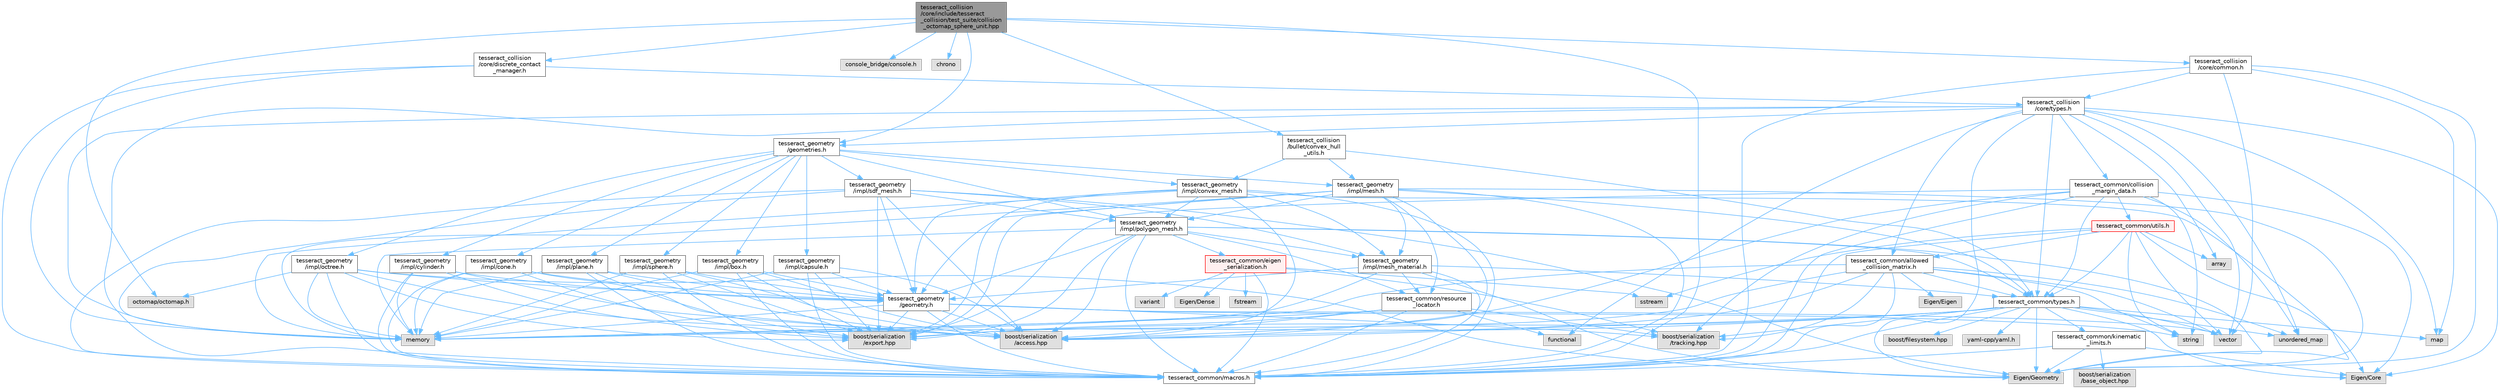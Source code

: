 digraph "tesseract_collision/core/include/tesseract_collision/test_suite/collision_octomap_sphere_unit.hpp"
{
 // LATEX_PDF_SIZE
  bgcolor="transparent";
  edge [fontname=Helvetica,fontsize=10,labelfontname=Helvetica,labelfontsize=10];
  node [fontname=Helvetica,fontsize=10,shape=box,height=0.2,width=0.4];
  Node1 [label="tesseract_collision\l/core/include/tesseract\l_collision/test_suite/collision\l_octomap_sphere_unit.hpp",height=0.2,width=0.4,color="gray40", fillcolor="grey60", style="filled", fontcolor="black",tooltip=" "];
  Node1 -> Node2 [color="steelblue1",style="solid"];
  Node2 [label="tesseract_common/macros.h",height=0.2,width=0.4,color="grey40", fillcolor="white", style="filled",URL="$de/d3c/macros_8h.html",tooltip="Common Tesseract Macros."];
  Node1 -> Node3 [color="steelblue1",style="solid"];
  Node3 [label="octomap/octomap.h",height=0.2,width=0.4,color="grey60", fillcolor="#E0E0E0", style="filled",tooltip=" "];
  Node1 -> Node4 [color="steelblue1",style="solid"];
  Node4 [label="console_bridge/console.h",height=0.2,width=0.4,color="grey60", fillcolor="#E0E0E0", style="filled",tooltip=" "];
  Node1 -> Node5 [color="steelblue1",style="solid"];
  Node5 [label="chrono",height=0.2,width=0.4,color="grey60", fillcolor="#E0E0E0", style="filled",tooltip=" "];
  Node1 -> Node6 [color="steelblue1",style="solid"];
  Node6 [label="tesseract_collision\l/bullet/convex_hull\l_utils.h",height=0.2,width=0.4,color="grey40", fillcolor="white", style="filled",URL="$d0/d01/convex__hull__utils_8h.html",tooltip="This is a collection of common methods."];
  Node6 -> Node7 [color="steelblue1",style="solid"];
  Node7 [label="tesseract_common/types.h",height=0.2,width=0.4,color="grey40", fillcolor="white", style="filled",URL="$dd/ddb/tesseract__common_2include_2tesseract__common_2types_8h.html",tooltip="Common Tesseract Types."];
  Node7 -> Node2 [color="steelblue1",style="solid"];
  Node7 -> Node8 [color="steelblue1",style="solid"];
  Node8 [label="boost/serialization\l/access.hpp",height=0.2,width=0.4,color="grey60", fillcolor="#E0E0E0", style="filled",tooltip=" "];
  Node7 -> Node9 [color="steelblue1",style="solid"];
  Node9 [label="Eigen/Core",height=0.2,width=0.4,color="grey60", fillcolor="#E0E0E0", style="filled",tooltip=" "];
  Node7 -> Node10 [color="steelblue1",style="solid"];
  Node10 [label="Eigen/Geometry",height=0.2,width=0.4,color="grey60", fillcolor="#E0E0E0", style="filled",tooltip=" "];
  Node7 -> Node11 [color="steelblue1",style="solid"];
  Node11 [label="vector",height=0.2,width=0.4,color="grey60", fillcolor="#E0E0E0", style="filled",tooltip=" "];
  Node7 -> Node12 [color="steelblue1",style="solid"];
  Node12 [label="memory",height=0.2,width=0.4,color="grey60", fillcolor="#E0E0E0", style="filled",tooltip=" "];
  Node7 -> Node13 [color="steelblue1",style="solid"];
  Node13 [label="map",height=0.2,width=0.4,color="grey60", fillcolor="#E0E0E0", style="filled",tooltip=" "];
  Node7 -> Node14 [color="steelblue1",style="solid"];
  Node14 [label="unordered_map",height=0.2,width=0.4,color="grey60", fillcolor="#E0E0E0", style="filled",tooltip=" "];
  Node7 -> Node15 [color="steelblue1",style="solid"];
  Node15 [label="boost/filesystem.hpp",height=0.2,width=0.4,color="grey60", fillcolor="#E0E0E0", style="filled",tooltip=" "];
  Node7 -> Node16 [color="steelblue1",style="solid"];
  Node16 [label="yaml-cpp/yaml.h",height=0.2,width=0.4,color="grey60", fillcolor="#E0E0E0", style="filled",tooltip=" "];
  Node7 -> Node17 [color="steelblue1",style="solid"];
  Node17 [label="tesseract_common/kinematic\l_limits.h",height=0.2,width=0.4,color="grey40", fillcolor="white", style="filled",URL="$d9/dc2/kinematic__limits_8h.html",tooltip="Common Tesseract Kinematic Limits and Related Utility Functions."];
  Node17 -> Node2 [color="steelblue1",style="solid"];
  Node17 -> Node9 [color="steelblue1",style="solid"];
  Node17 -> Node10 [color="steelblue1",style="solid"];
  Node17 -> Node18 [color="steelblue1",style="solid"];
  Node18 [label="boost/serialization\l/base_object.hpp",height=0.2,width=0.4,color="grey60", fillcolor="#E0E0E0", style="filled",tooltip=" "];
  Node7 -> Node19 [color="steelblue1",style="solid"];
  Node19 [label="boost/serialization\l/export.hpp",height=0.2,width=0.4,color="grey60", fillcolor="#E0E0E0", style="filled",tooltip=" "];
  Node7 -> Node20 [color="steelblue1",style="solid"];
  Node20 [label="boost/serialization\l/tracking.hpp",height=0.2,width=0.4,color="grey60", fillcolor="#E0E0E0", style="filled",tooltip=" "];
  Node6 -> Node21 [color="steelblue1",style="solid"];
  Node21 [label="tesseract_geometry\l/impl/mesh.h",height=0.2,width=0.4,color="grey40", fillcolor="white", style="filled",URL="$d5/d93/tesseract__geometry_2include_2tesseract__geometry_2impl_2mesh_8h.html",tooltip="Tesseract Mesh Geometry."];
  Node21 -> Node2 [color="steelblue1",style="solid"];
  Node21 -> Node22 [color="steelblue1",style="solid"];
  Node22 [label="tesseract_common/resource\l_locator.h",height=0.2,width=0.4,color="grey40", fillcolor="white", style="filled",URL="$d3/d95/resource__locator_8h.html",tooltip="Locate and retrieve resource data."];
  Node22 -> Node2 [color="steelblue1",style="solid"];
  Node22 -> Node8 [color="steelblue1",style="solid"];
  Node22 -> Node23 [color="steelblue1",style="solid"];
  Node23 [label="functional",height=0.2,width=0.4,color="grey60", fillcolor="#E0E0E0", style="filled",tooltip=" "];
  Node22 -> Node12 [color="steelblue1",style="solid"];
  Node22 -> Node19 [color="steelblue1",style="solid"];
  Node22 -> Node20 [color="steelblue1",style="solid"];
  Node21 -> Node8 [color="steelblue1",style="solid"];
  Node21 -> Node19 [color="steelblue1",style="solid"];
  Node21 -> Node10 [color="steelblue1",style="solid"];
  Node21 -> Node12 [color="steelblue1",style="solid"];
  Node21 -> Node7 [color="steelblue1",style="solid"];
  Node21 -> Node24 [color="steelblue1",style="solid"];
  Node24 [label="tesseract_geometry\l/geometry.h",height=0.2,width=0.4,color="grey40", fillcolor="white", style="filled",URL="$d0/da6/tesseract__geometry_2include_2tesseract__geometry_2geometry_8h.html",tooltip="Tesseract Geometries."];
  Node24 -> Node2 [color="steelblue1",style="solid"];
  Node24 -> Node8 [color="steelblue1",style="solid"];
  Node24 -> Node19 [color="steelblue1",style="solid"];
  Node24 -> Node12 [color="steelblue1",style="solid"];
  Node24 -> Node25 [color="steelblue1",style="solid"];
  Node25 [label="string",height=0.2,width=0.4,color="grey60", fillcolor="#E0E0E0", style="filled",tooltip=" "];
  Node24 -> Node11 [color="steelblue1",style="solid"];
  Node24 -> Node20 [color="steelblue1",style="solid"];
  Node21 -> Node26 [color="steelblue1",style="solid"];
  Node26 [label="tesseract_geometry\l/impl/mesh_material.h",height=0.2,width=0.4,color="grey40", fillcolor="white", style="filled",URL="$df/d8e/mesh__material_8h.html",tooltip="Tesseract Mesh Material read from a mesh file."];
  Node26 -> Node2 [color="steelblue1",style="solid"];
  Node26 -> Node22 [color="steelblue1",style="solid"];
  Node26 -> Node10 [color="steelblue1",style="solid"];
  Node26 -> Node12 [color="steelblue1",style="solid"];
  Node26 -> Node24 [color="steelblue1",style="solid"];
  Node26 -> Node7 [color="steelblue1",style="solid"];
  Node21 -> Node27 [color="steelblue1",style="solid"];
  Node27 [label="tesseract_geometry\l/impl/polygon_mesh.h",height=0.2,width=0.4,color="grey40", fillcolor="white", style="filled",URL="$d2/deb/polygon__mesh_8h.html",tooltip="Tesseract Polygon Mesh Geometry."];
  Node27 -> Node2 [color="steelblue1",style="solid"];
  Node27 -> Node8 [color="steelblue1",style="solid"];
  Node27 -> Node19 [color="steelblue1",style="solid"];
  Node27 -> Node10 [color="steelblue1",style="solid"];
  Node27 -> Node12 [color="steelblue1",style="solid"];
  Node27 -> Node28 [color="steelblue1",style="solid"];
  Node28 [label="tesseract_common/eigen\l_serialization.h",height=0.2,width=0.4,color="red", fillcolor="#FFF0F0", style="filled",URL="$d1/df1/eigen__serialization_8h.html",tooltip=" "];
  Node28 -> Node2 [color="steelblue1",style="solid"];
  Node28 -> Node29 [color="steelblue1",style="solid"];
  Node29 [label="variant",height=0.2,width=0.4,color="grey60", fillcolor="#E0E0E0", style="filled",tooltip=" "];
  Node28 -> Node30 [color="steelblue1",style="solid"];
  Node30 [label="Eigen/Dense",height=0.2,width=0.4,color="grey60", fillcolor="#E0E0E0", style="filled",tooltip=" "];
  Node28 -> Node31 [color="steelblue1",style="solid"];
  Node31 [label="fstream",height=0.2,width=0.4,color="grey60", fillcolor="#E0E0E0", style="filled",tooltip=" "];
  Node28 -> Node32 [color="steelblue1",style="solid"];
  Node32 [label="sstream",height=0.2,width=0.4,color="grey60", fillcolor="#E0E0E0", style="filled",tooltip=" "];
  Node28 -> Node20 [color="steelblue1",style="solid"];
  Node27 -> Node7 [color="steelblue1",style="solid"];
  Node27 -> Node22 [color="steelblue1",style="solid"];
  Node27 -> Node24 [color="steelblue1",style="solid"];
  Node27 -> Node26 [color="steelblue1",style="solid"];
  Node6 -> Node38 [color="steelblue1",style="solid"];
  Node38 [label="tesseract_geometry\l/impl/convex_mesh.h",height=0.2,width=0.4,color="grey40", fillcolor="white", style="filled",URL="$de/dd2/tesseract__geometry_2include_2tesseract__geometry_2impl_2convex__mesh_8h.html",tooltip="Tesseract Convex Mesh Geometry."];
  Node38 -> Node2 [color="steelblue1",style="solid"];
  Node38 -> Node8 [color="steelblue1",style="solid"];
  Node38 -> Node19 [color="steelblue1",style="solid"];
  Node38 -> Node10 [color="steelblue1",style="solid"];
  Node38 -> Node12 [color="steelblue1",style="solid"];
  Node38 -> Node24 [color="steelblue1",style="solid"];
  Node38 -> Node26 [color="steelblue1",style="solid"];
  Node38 -> Node27 [color="steelblue1",style="solid"];
  Node1 -> Node39 [color="steelblue1",style="solid"];
  Node39 [label="tesseract_collision\l/core/discrete_contact\l_manager.h",height=0.2,width=0.4,color="grey40", fillcolor="white", style="filled",URL="$db/d35/discrete__contact__manager_8h.html",tooltip="This is the discrete contact manager base class."];
  Node39 -> Node2 [color="steelblue1",style="solid"];
  Node39 -> Node12 [color="steelblue1",style="solid"];
  Node39 -> Node40 [color="steelblue1",style="solid"];
  Node40 [label="tesseract_collision\l/core/types.h",height=0.2,width=0.4,color="grey40", fillcolor="white", style="filled",URL="$d3/db3/tesseract__collision_2core_2include_2tesseract__collision_2core_2types_8h.html",tooltip="Tesseracts Collision Common Types."];
  Node40 -> Node2 [color="steelblue1",style="solid"];
  Node40 -> Node9 [color="steelblue1",style="solid"];
  Node40 -> Node10 [color="steelblue1",style="solid"];
  Node40 -> Node11 [color="steelblue1",style="solid"];
  Node40 -> Node12 [color="steelblue1",style="solid"];
  Node40 -> Node13 [color="steelblue1",style="solid"];
  Node40 -> Node41 [color="steelblue1",style="solid"];
  Node41 [label="array",height=0.2,width=0.4,color="grey60", fillcolor="#E0E0E0", style="filled",tooltip=" "];
  Node40 -> Node14 [color="steelblue1",style="solid"];
  Node40 -> Node23 [color="steelblue1",style="solid"];
  Node40 -> Node42 [color="steelblue1",style="solid"];
  Node42 [label="tesseract_geometry\l/geometries.h",height=0.2,width=0.4,color="grey40", fillcolor="white", style="filled",URL="$d4/ddb/geometries_8h.html",tooltip="Tesseract Geometries."];
  Node42 -> Node43 [color="steelblue1",style="solid"];
  Node43 [label="tesseract_geometry\l/impl/box.h",height=0.2,width=0.4,color="grey40", fillcolor="white", style="filled",URL="$df/d9e/tesseract__geometry_2include_2tesseract__geometry_2impl_2box_8h.html",tooltip="Tesseract Box Geometry."];
  Node43 -> Node2 [color="steelblue1",style="solid"];
  Node43 -> Node8 [color="steelblue1",style="solid"];
  Node43 -> Node19 [color="steelblue1",style="solid"];
  Node43 -> Node12 [color="steelblue1",style="solid"];
  Node43 -> Node24 [color="steelblue1",style="solid"];
  Node42 -> Node44 [color="steelblue1",style="solid"];
  Node44 [label="tesseract_geometry\l/impl/capsule.h",height=0.2,width=0.4,color="grey40", fillcolor="white", style="filled",URL="$d8/d2b/tesseract__geometry_2include_2tesseract__geometry_2impl_2capsule_8h.html",tooltip="Tesseract Capsule Geometry."];
  Node44 -> Node2 [color="steelblue1",style="solid"];
  Node44 -> Node8 [color="steelblue1",style="solid"];
  Node44 -> Node19 [color="steelblue1",style="solid"];
  Node44 -> Node12 [color="steelblue1",style="solid"];
  Node44 -> Node24 [color="steelblue1",style="solid"];
  Node42 -> Node45 [color="steelblue1",style="solid"];
  Node45 [label="tesseract_geometry\l/impl/cone.h",height=0.2,width=0.4,color="grey40", fillcolor="white", style="filled",URL="$dc/df2/tesseract__geometry_2include_2tesseract__geometry_2impl_2cone_8h.html",tooltip="Tesseract Cone Geometry."];
  Node45 -> Node2 [color="steelblue1",style="solid"];
  Node45 -> Node8 [color="steelblue1",style="solid"];
  Node45 -> Node19 [color="steelblue1",style="solid"];
  Node45 -> Node12 [color="steelblue1",style="solid"];
  Node45 -> Node24 [color="steelblue1",style="solid"];
  Node42 -> Node38 [color="steelblue1",style="solid"];
  Node42 -> Node46 [color="steelblue1",style="solid"];
  Node46 [label="tesseract_geometry\l/impl/cylinder.h",height=0.2,width=0.4,color="grey40", fillcolor="white", style="filled",URL="$d8/d3b/tesseract__geometry_2include_2tesseract__geometry_2impl_2cylinder_8h.html",tooltip="Tesseract Cylinder Geometry."];
  Node46 -> Node2 [color="steelblue1",style="solid"];
  Node46 -> Node8 [color="steelblue1",style="solid"];
  Node46 -> Node19 [color="steelblue1",style="solid"];
  Node46 -> Node12 [color="steelblue1",style="solid"];
  Node46 -> Node24 [color="steelblue1",style="solid"];
  Node42 -> Node21 [color="steelblue1",style="solid"];
  Node42 -> Node47 [color="steelblue1",style="solid"];
  Node47 [label="tesseract_geometry\l/impl/octree.h",height=0.2,width=0.4,color="grey40", fillcolor="white", style="filled",URL="$df/d5e/tesseract__geometry_2include_2tesseract__geometry_2impl_2octree_8h.html",tooltip="Tesseract Octree Geometry."];
  Node47 -> Node2 [color="steelblue1",style="solid"];
  Node47 -> Node8 [color="steelblue1",style="solid"];
  Node47 -> Node19 [color="steelblue1",style="solid"];
  Node47 -> Node10 [color="steelblue1",style="solid"];
  Node47 -> Node12 [color="steelblue1",style="solid"];
  Node47 -> Node3 [color="steelblue1",style="solid"];
  Node47 -> Node24 [color="steelblue1",style="solid"];
  Node42 -> Node48 [color="steelblue1",style="solid"];
  Node48 [label="tesseract_geometry\l/impl/plane.h",height=0.2,width=0.4,color="grey40", fillcolor="white", style="filled",URL="$db/d8b/plane_8h.html",tooltip="Tesseract Plane Geometry."];
  Node48 -> Node2 [color="steelblue1",style="solid"];
  Node48 -> Node8 [color="steelblue1",style="solid"];
  Node48 -> Node19 [color="steelblue1",style="solid"];
  Node48 -> Node12 [color="steelblue1",style="solid"];
  Node48 -> Node24 [color="steelblue1",style="solid"];
  Node42 -> Node27 [color="steelblue1",style="solid"];
  Node42 -> Node49 [color="steelblue1",style="solid"];
  Node49 [label="tesseract_geometry\l/impl/sdf_mesh.h",height=0.2,width=0.4,color="grey40", fillcolor="white", style="filled",URL="$d2/d17/tesseract__geometry_2include_2tesseract__geometry_2impl_2sdf__mesh_8h.html",tooltip="Tesseract SDF Mesh Geometry."];
  Node49 -> Node2 [color="steelblue1",style="solid"];
  Node49 -> Node8 [color="steelblue1",style="solid"];
  Node49 -> Node19 [color="steelblue1",style="solid"];
  Node49 -> Node10 [color="steelblue1",style="solid"];
  Node49 -> Node12 [color="steelblue1",style="solid"];
  Node49 -> Node24 [color="steelblue1",style="solid"];
  Node49 -> Node26 [color="steelblue1",style="solid"];
  Node49 -> Node27 [color="steelblue1",style="solid"];
  Node42 -> Node50 [color="steelblue1",style="solid"];
  Node50 [label="tesseract_geometry\l/impl/sphere.h",height=0.2,width=0.4,color="grey40", fillcolor="white", style="filled",URL="$d8/db6/tesseract__geometry_2include_2tesseract__geometry_2impl_2sphere_8h.html",tooltip="Tesseract Sphere Geometry."];
  Node50 -> Node2 [color="steelblue1",style="solid"];
  Node50 -> Node8 [color="steelblue1",style="solid"];
  Node50 -> Node19 [color="steelblue1",style="solid"];
  Node50 -> Node12 [color="steelblue1",style="solid"];
  Node50 -> Node24 [color="steelblue1",style="solid"];
  Node40 -> Node7 [color="steelblue1",style="solid"];
  Node40 -> Node51 [color="steelblue1",style="solid"];
  Node51 [label="tesseract_common/collision\l_margin_data.h",height=0.2,width=0.4,color="grey40", fillcolor="white", style="filled",URL="$d4/da8/collision__margin__data_8h.html",tooltip="This is used to store collision margin information."];
  Node51 -> Node2 [color="steelblue1",style="solid"];
  Node51 -> Node8 [color="steelblue1",style="solid"];
  Node51 -> Node9 [color="steelblue1",style="solid"];
  Node51 -> Node25 [color="steelblue1",style="solid"];
  Node51 -> Node14 [color="steelblue1",style="solid"];
  Node51 -> Node7 [color="steelblue1",style="solid"];
  Node51 -> Node52 [color="steelblue1",style="solid"];
  Node52 [label="tesseract_common/utils.h",height=0.2,width=0.4,color="red", fillcolor="#FFF0F0", style="filled",URL="$dc/d79/tesseract__common_2include_2tesseract__common_2utils_8h.html",tooltip="Common Tesseract Utility Functions."];
  Node52 -> Node2 [color="steelblue1",style="solid"];
  Node52 -> Node41 [color="steelblue1",style="solid"];
  Node52 -> Node11 [color="steelblue1",style="solid"];
  Node52 -> Node25 [color="steelblue1",style="solid"];
  Node52 -> Node32 [color="steelblue1",style="solid"];
  Node52 -> Node9 [color="steelblue1",style="solid"];
  Node52 -> Node58 [color="steelblue1",style="solid"];
  Node58 [label="tesseract_common/allowed\l_collision_matrix.h",height=0.2,width=0.4,color="grey40", fillcolor="white", style="filled",URL="$d2/d01/allowed__collision__matrix_8h.html",tooltip=" "];
  Node58 -> Node2 [color="steelblue1",style="solid"];
  Node58 -> Node8 [color="steelblue1",style="solid"];
  Node58 -> Node25 [color="steelblue1",style="solid"];
  Node58 -> Node11 [color="steelblue1",style="solid"];
  Node58 -> Node12 [color="steelblue1",style="solid"];
  Node58 -> Node59 [color="steelblue1",style="solid"];
  Node59 [label="Eigen/Eigen",height=0.2,width=0.4,color="grey60", fillcolor="#E0E0E0", style="filled",tooltip=" "];
  Node58 -> Node14 [color="steelblue1",style="solid"];
  Node58 -> Node7 [color="steelblue1",style="solid"];
  Node58 -> Node19 [color="steelblue1",style="solid"];
  Node58 -> Node20 [color="steelblue1",style="solid"];
  Node52 -> Node7 [color="steelblue1",style="solid"];
  Node51 -> Node19 [color="steelblue1",style="solid"];
  Node51 -> Node20 [color="steelblue1",style="solid"];
  Node40 -> Node58 [color="steelblue1",style="solid"];
  Node1 -> Node60 [color="steelblue1",style="solid"];
  Node60 [label="tesseract_collision\l/core/common.h",height=0.2,width=0.4,color="grey40", fillcolor="white", style="filled",URL="$dc/d54/common_8h.html",tooltip="This is a collection of common methods."];
  Node60 -> Node2 [color="steelblue1",style="solid"];
  Node60 -> Node13 [color="steelblue1",style="solid"];
  Node60 -> Node11 [color="steelblue1",style="solid"];
  Node60 -> Node10 [color="steelblue1",style="solid"];
  Node60 -> Node40 [color="steelblue1",style="solid"];
  Node1 -> Node42 [color="steelblue1",style="solid"];
}
